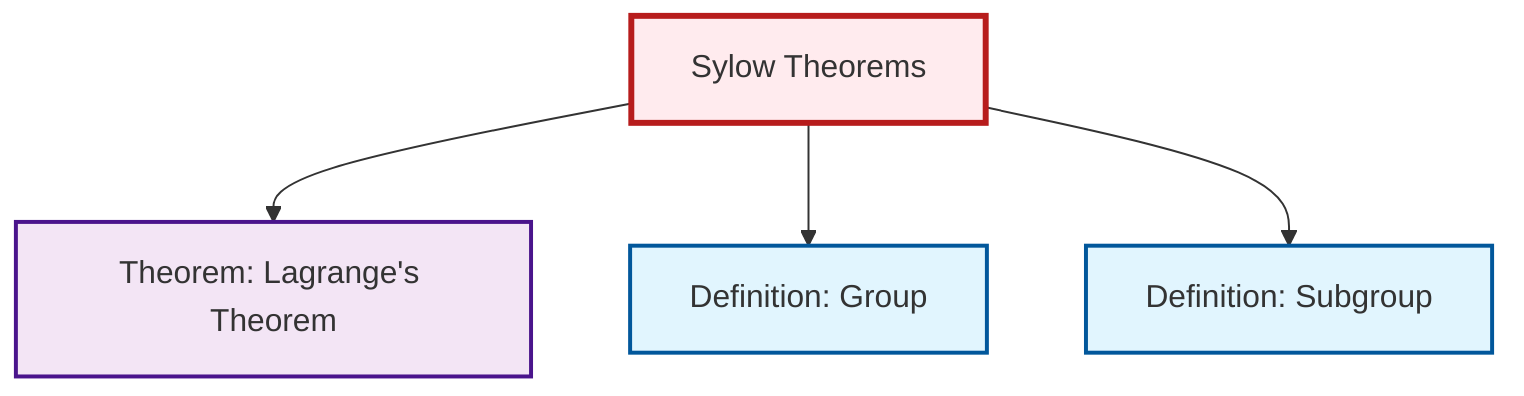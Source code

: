 graph TD
    classDef definition fill:#e1f5fe,stroke:#01579b,stroke-width:2px
    classDef theorem fill:#f3e5f5,stroke:#4a148c,stroke-width:2px
    classDef axiom fill:#fff3e0,stroke:#e65100,stroke-width:2px
    classDef example fill:#e8f5e9,stroke:#1b5e20,stroke-width:2px
    classDef current fill:#ffebee,stroke:#b71c1c,stroke-width:3px
    thm-lagrange["Theorem: Lagrange's Theorem"]:::theorem
    def-group["Definition: Group"]:::definition
    def-subgroup["Definition: Subgroup"]:::definition
    thm-sylow["Sylow Theorems"]:::theorem
    thm-sylow --> thm-lagrange
    thm-sylow --> def-group
    thm-sylow --> def-subgroup
    class thm-sylow current